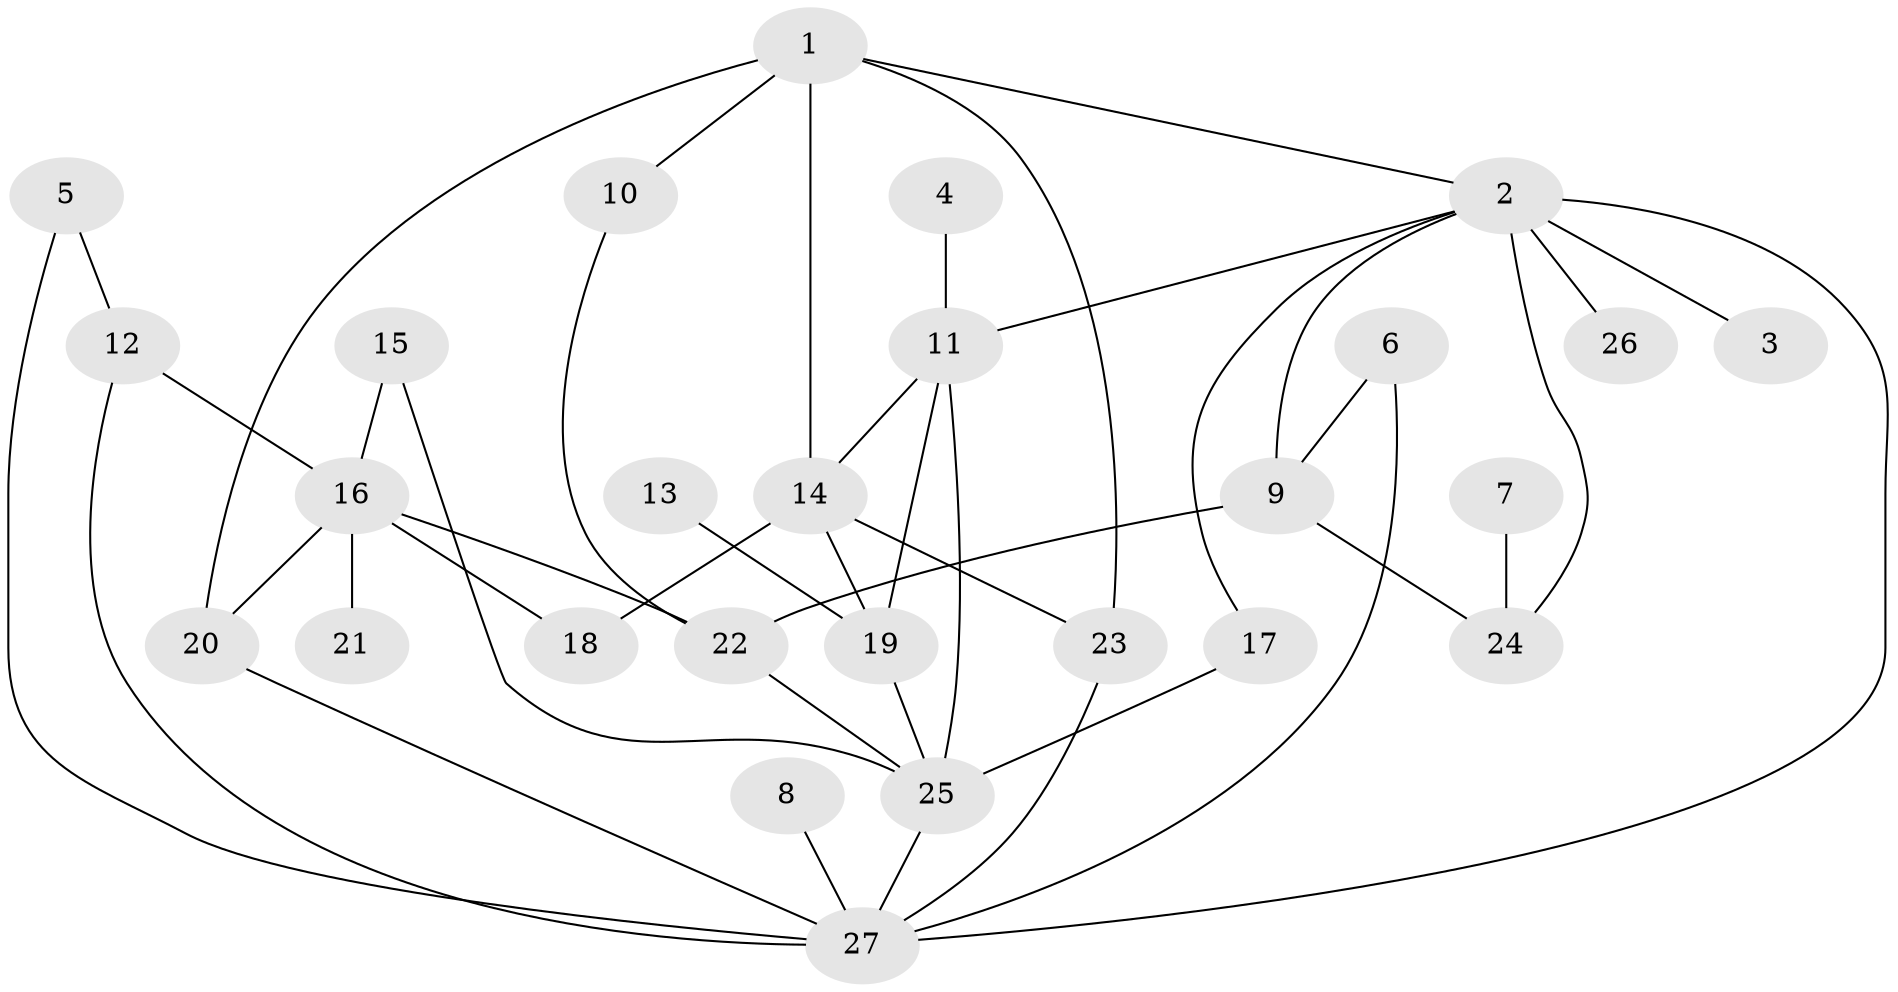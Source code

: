 // original degree distribution, {4: 0.1509433962264151, 5: 0.09433962264150944, 7: 0.018867924528301886, 6: 0.03773584905660377, 2: 0.24528301886792453, 3: 0.16981132075471697, 1: 0.2830188679245283}
// Generated by graph-tools (version 1.1) at 2025/49/03/09/25 03:49:15]
// undirected, 27 vertices, 43 edges
graph export_dot {
graph [start="1"]
  node [color=gray90,style=filled];
  1;
  2;
  3;
  4;
  5;
  6;
  7;
  8;
  9;
  10;
  11;
  12;
  13;
  14;
  15;
  16;
  17;
  18;
  19;
  20;
  21;
  22;
  23;
  24;
  25;
  26;
  27;
  1 -- 2 [weight=1.0];
  1 -- 10 [weight=1.0];
  1 -- 14 [weight=1.0];
  1 -- 20 [weight=1.0];
  1 -- 23 [weight=1.0];
  2 -- 3 [weight=1.0];
  2 -- 9 [weight=1.0];
  2 -- 11 [weight=1.0];
  2 -- 17 [weight=1.0];
  2 -- 24 [weight=1.0];
  2 -- 26 [weight=2.0];
  2 -- 27 [weight=1.0];
  4 -- 11 [weight=1.0];
  5 -- 12 [weight=1.0];
  5 -- 27 [weight=1.0];
  6 -- 9 [weight=1.0];
  6 -- 27 [weight=1.0];
  7 -- 24 [weight=1.0];
  8 -- 27 [weight=1.0];
  9 -- 22 [weight=1.0];
  9 -- 24 [weight=1.0];
  10 -- 22 [weight=1.0];
  11 -- 14 [weight=1.0];
  11 -- 19 [weight=1.0];
  11 -- 25 [weight=1.0];
  12 -- 16 [weight=1.0];
  12 -- 27 [weight=1.0];
  13 -- 19 [weight=1.0];
  14 -- 18 [weight=1.0];
  14 -- 19 [weight=1.0];
  14 -- 23 [weight=1.0];
  15 -- 16 [weight=1.0];
  15 -- 25 [weight=1.0];
  16 -- 18 [weight=1.0];
  16 -- 20 [weight=1.0];
  16 -- 21 [weight=1.0];
  16 -- 22 [weight=1.0];
  17 -- 25 [weight=2.0];
  19 -- 25 [weight=1.0];
  20 -- 27 [weight=1.0];
  22 -- 25 [weight=1.0];
  23 -- 27 [weight=1.0];
  25 -- 27 [weight=1.0];
}

